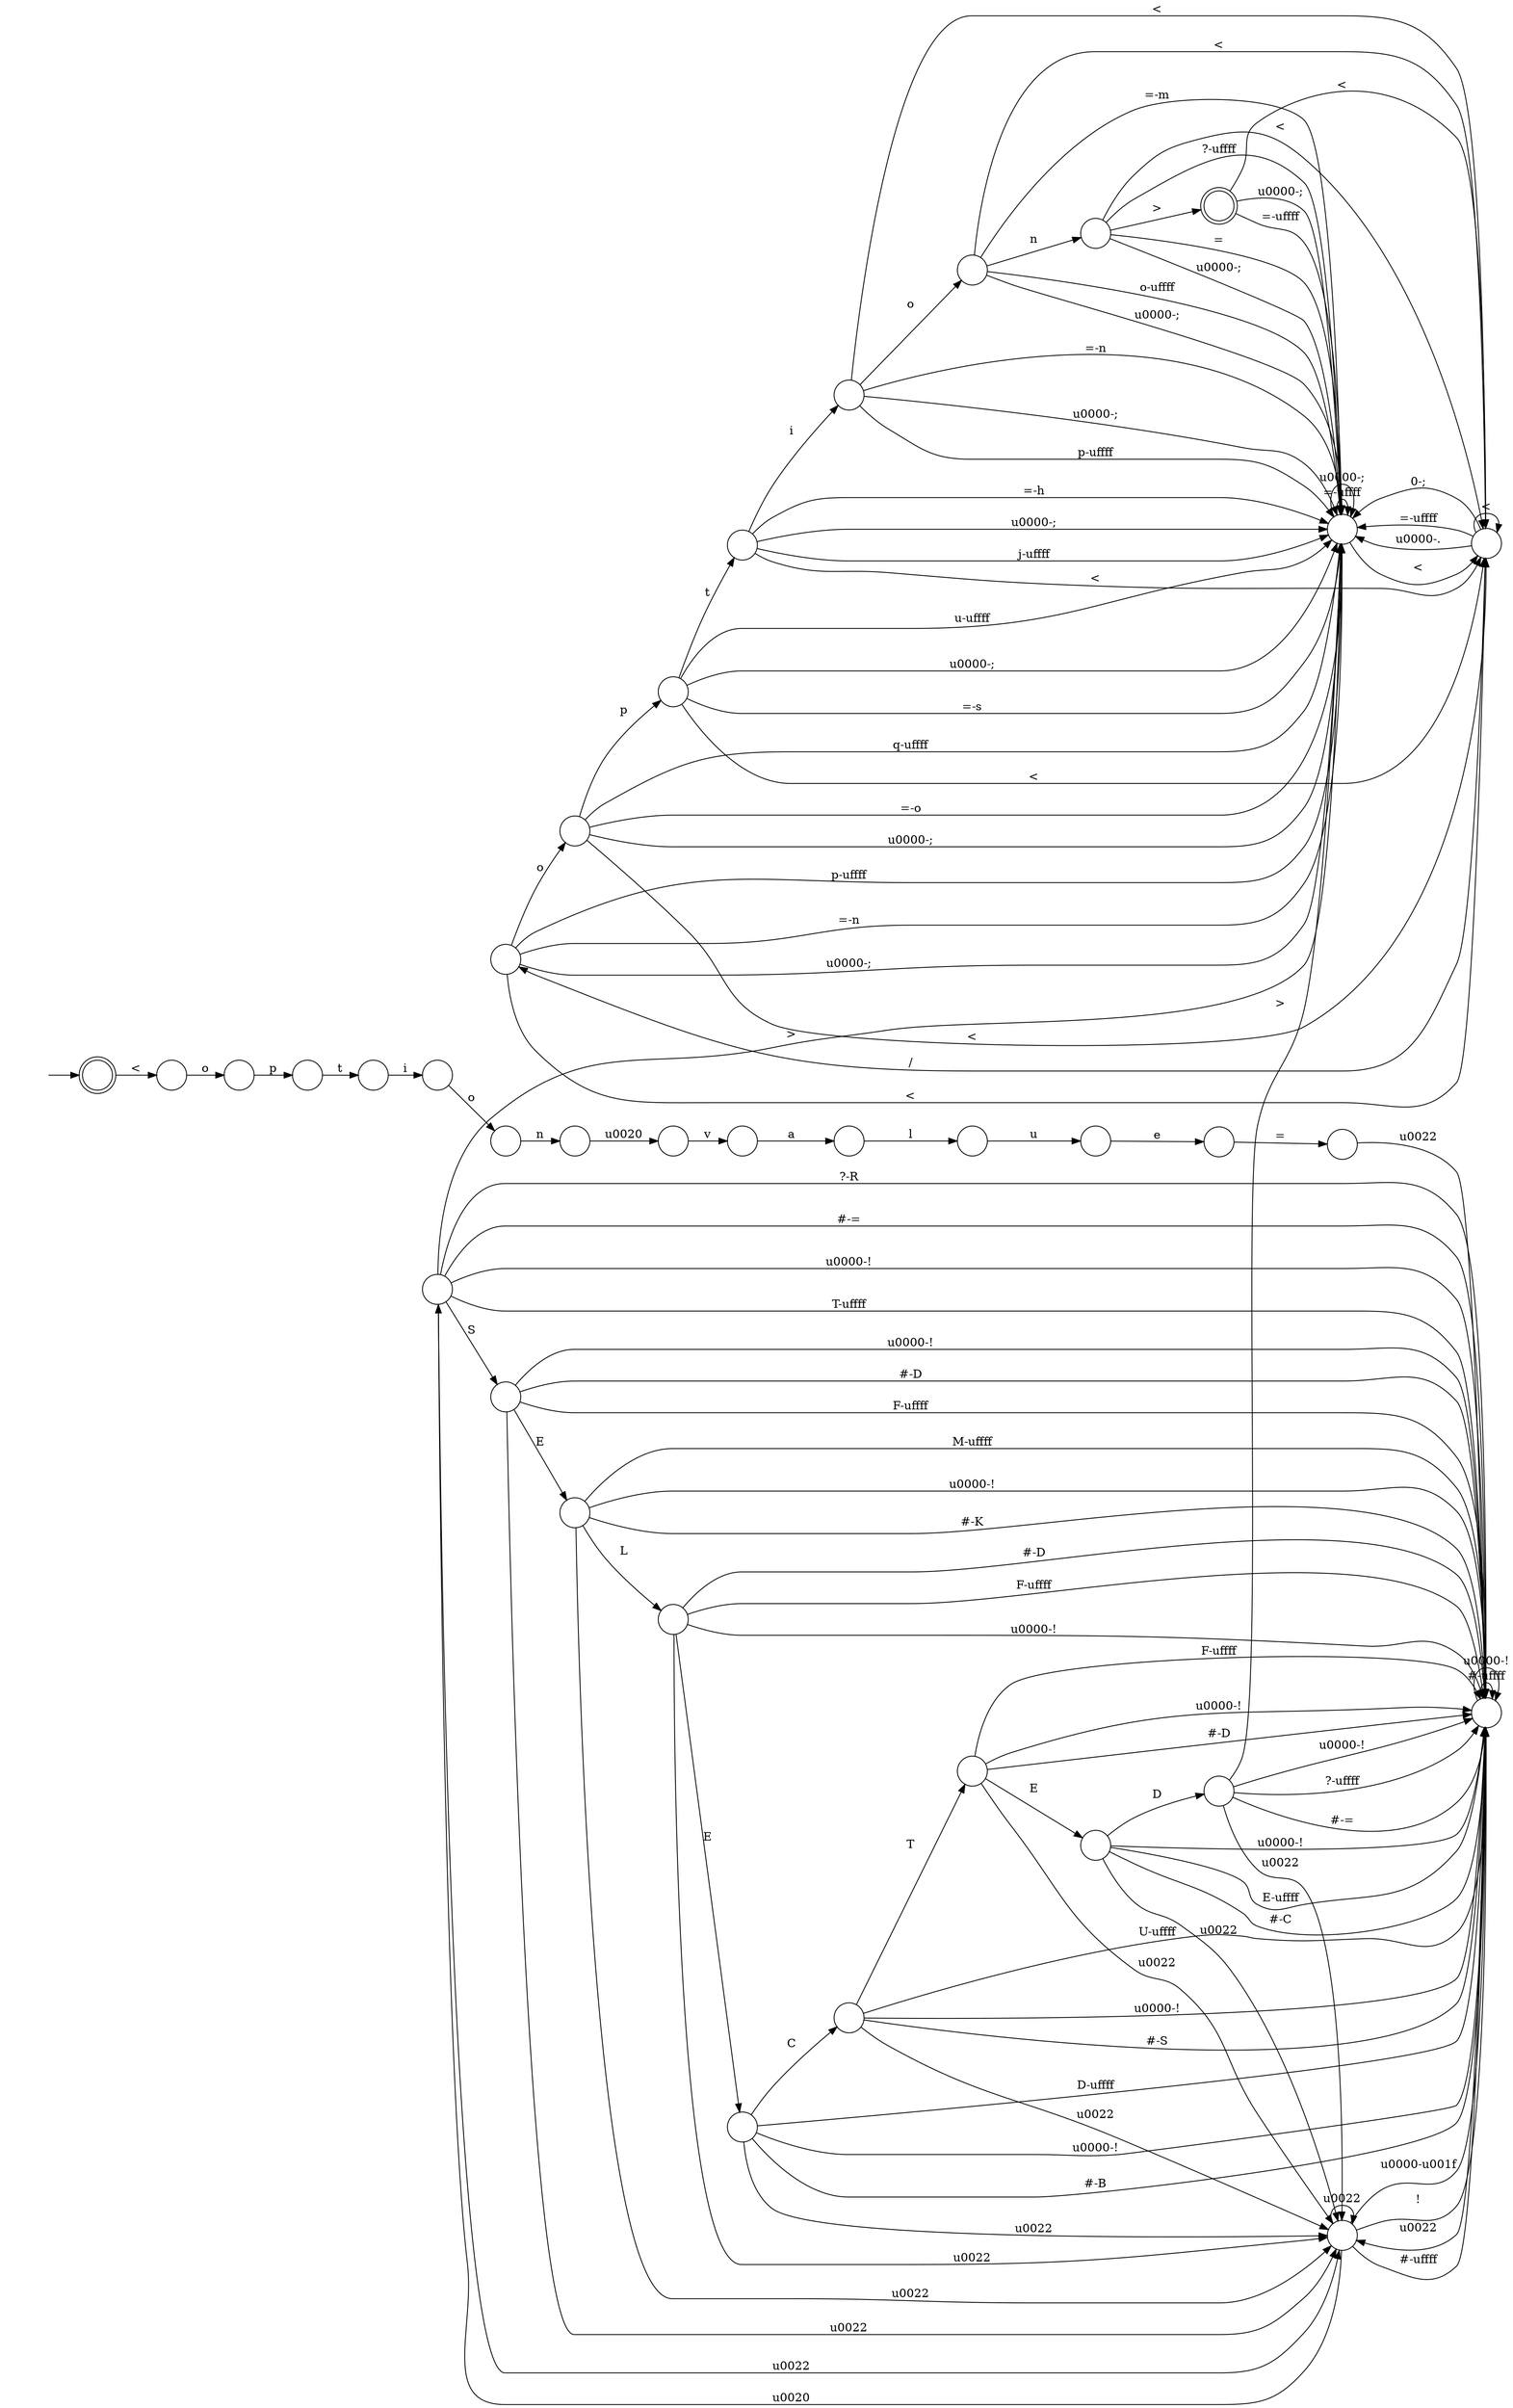 digraph Automaton {
  rankdir = LR;
  0 [shape=circle,label=""];
  0 -> 13 [label="p-\uffff"]
  0 -> 13 [label="=-n"]
  0 -> 13 [label="\u0000-;"]
  0 -> 29 [label="<"]
  0 -> 9 [label="o"]
  1 [shape=circle,label=""];
  1 -> 27 [label="="]
  2 [shape=circle,label=""];
  2 -> 14 [label="u"]
  3 [shape=circle,label=""];
  3 -> 5 [label="\u0020"]
  4 [shape=circle,label=""];
  4 -> 34 [label="\u0022"]
  4 -> 17 [label="#-D"]
  4 -> 17 [label="F-\uffff"]
  4 -> 17 [label="\u0000-!"]
  4 -> 35 [label="E"]
  5 [shape=circle,label=""];
  5 -> 7 [label="v"]
  6 [shape=doublecircle,label=""];
  6 -> 13 [label="=-\uffff"]
  6 -> 13 [label="\u0000-;"]
  6 -> 29 [label="<"]
  7 [shape=circle,label=""];
  7 -> 33 [label="a"]
  8 [shape=circle,label=""];
  8 -> 21 [label="i"]
  9 [shape=circle,label=""];
  9 -> 13 [label="q-\uffff"]
  9 -> 31 [label="p"]
  9 -> 13 [label="=-o"]
  9 -> 13 [label="\u0000-;"]
  9 -> 29 [label="<"]
  10 [shape=circle,label=""];
  10 -> 13 [label="="]
  10 -> 6 [label=">"]
  10 -> 13 [label="\u0000-;"]
  10 -> 29 [label="<"]
  10 -> 13 [label="?-\uffff"]
  11 [shape=doublecircle,label=""];
  initial [shape=plaintext,label=""];
  initial -> 11
  11 -> 26 [label="<"]
  12 [shape=circle,label=""];
  12 -> 10 [label="n"]
  12 -> 13 [label="o-\uffff"]
  12 -> 13 [label="\u0000-;"]
  12 -> 29 [label="<"]
  12 -> 13 [label="=-m"]
  13 [shape=circle,label=""];
  13 -> 13 [label="=-\uffff"]
  13 -> 13 [label="\u0000-;"]
  13 -> 29 [label="<"]
  14 [shape=circle,label=""];
  14 -> 1 [label="e"]
  15 [shape=circle,label=""];
  15 -> 34 [label="\u0022"]
  15 -> 17 [label="?-R"]
  15 -> 17 [label="#-="]
  15 -> 28 [label="S"]
  15 -> 17 [label="\u0000-!"]
  15 -> 13 [label=">"]
  15 -> 17 [label="T-\uffff"]
  16 [shape=circle,label=""];
  16 -> 34 [label="\u0022"]
  16 -> 17 [label="#-D"]
  16 -> 17 [label="F-\uffff"]
  16 -> 17 [label="\u0000-!"]
  16 -> 19 [label="E"]
  17 [shape=circle,label=""];
  17 -> 34 [label="\u0022"]
  17 -> 17 [label="#-\uffff"]
  17 -> 17 [label="\u0000-!"]
  18 [shape=circle,label=""];
  18 -> 30 [label="i"]
  18 -> 13 [label="=-h"]
  18 -> 13 [label="\u0000-;"]
  18 -> 29 [label="<"]
  18 -> 13 [label="j-\uffff"]
  19 [shape=circle,label=""];
  19 -> 34 [label="\u0022"]
  19 -> 23 [label="D"]
  19 -> 17 [label="\u0000-!"]
  19 -> 17 [label="E-\uffff"]
  19 -> 17 [label="#-C"]
  20 [shape=circle,label=""];
  20 -> 34 [label="\u0022"]
  20 -> 17 [label="\u0000-!"]
  20 -> 16 [label="T"]
  20 -> 17 [label="#-S"]
  20 -> 17 [label="U-\uffff"]
  21 [shape=circle,label=""];
  21 -> 32 [label="o"]
  22 [shape=circle,label=""];
  22 -> 8 [label="t"]
  23 [shape=circle,label=""];
  23 -> 34 [label="\u0022"]
  23 -> 17 [label="#-="]
  23 -> 17 [label="\u0000-!"]
  23 -> 13 [label=">"]
  23 -> 17 [label="?-\uffff"]
  24 [shape=circle,label=""];
  24 -> 34 [label="\u0022"]
  24 -> 17 [label="\u0000-!"]
  24 -> 17 [label="#-K"]
  24 -> 4 [label="L"]
  24 -> 17 [label="M-\uffff"]
  25 [shape=circle,label=""];
  25 -> 22 [label="p"]
  26 [shape=circle,label=""];
  26 -> 25 [label="o"]
  27 [shape=circle,label=""];
  27 -> 17 [label="\u0022"]
  28 [shape=circle,label=""];
  28 -> 34 [label="\u0022"]
  28 -> 17 [label="#-D"]
  28 -> 17 [label="F-\uffff"]
  28 -> 17 [label="\u0000-!"]
  28 -> 24 [label="E"]
  29 [shape=circle,label=""];
  29 -> 13 [label="0-;"]
  29 -> 13 [label="=-\uffff"]
  29 -> 13 [label="\u0000-."]
  29 -> 0 [label="/"]
  29 -> 29 [label="<"]
  30 [shape=circle,label=""];
  30 -> 13 [label="p-\uffff"]
  30 -> 13 [label="=-n"]
  30 -> 13 [label="\u0000-;"]
  30 -> 29 [label="<"]
  30 -> 12 [label="o"]
  31 [shape=circle,label=""];
  31 -> 18 [label="t"]
  31 -> 13 [label="u-\uffff"]
  31 -> 13 [label="\u0000-;"]
  31 -> 29 [label="<"]
  31 -> 13 [label="=-s"]
  32 [shape=circle,label=""];
  32 -> 3 [label="n"]
  33 [shape=circle,label=""];
  33 -> 2 [label="l"]
  34 [shape=circle,label=""];
  34 -> 34 [label="\u0022"]
  34 -> 17 [label="#-\uffff"]
  34 -> 17 [label="\u0000-\u001f"]
  34 -> 15 [label="\u0020"]
  34 -> 17 [label="!"]
  35 [shape=circle,label=""];
  35 -> 34 [label="\u0022"]
  35 -> 17 [label="\u0000-!"]
  35 -> 20 [label="C"]
  35 -> 17 [label="#-B"]
  35 -> 17 [label="D-\uffff"]
}


